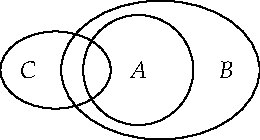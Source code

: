 settings.tex="pdflatex";

texpreamble("\usepackage{amsmath}
\usepackage{amsthm,amssymb}
\usepackage{mathpazo}
\usepackage[svgnames]{xcolor}
%\input{../../preamble}
");
import graph;

size(130,130);

draw(circle((0,0),1));
draw(yscale(0.7)*circle((0.4,0),1.8));
draw(yscale(0.7)*circle((-1.5,0),1));

label("$A$",(0,-0.0));
label("$B$",(1.6,0.0));
label("$C$",(-2,0.0));